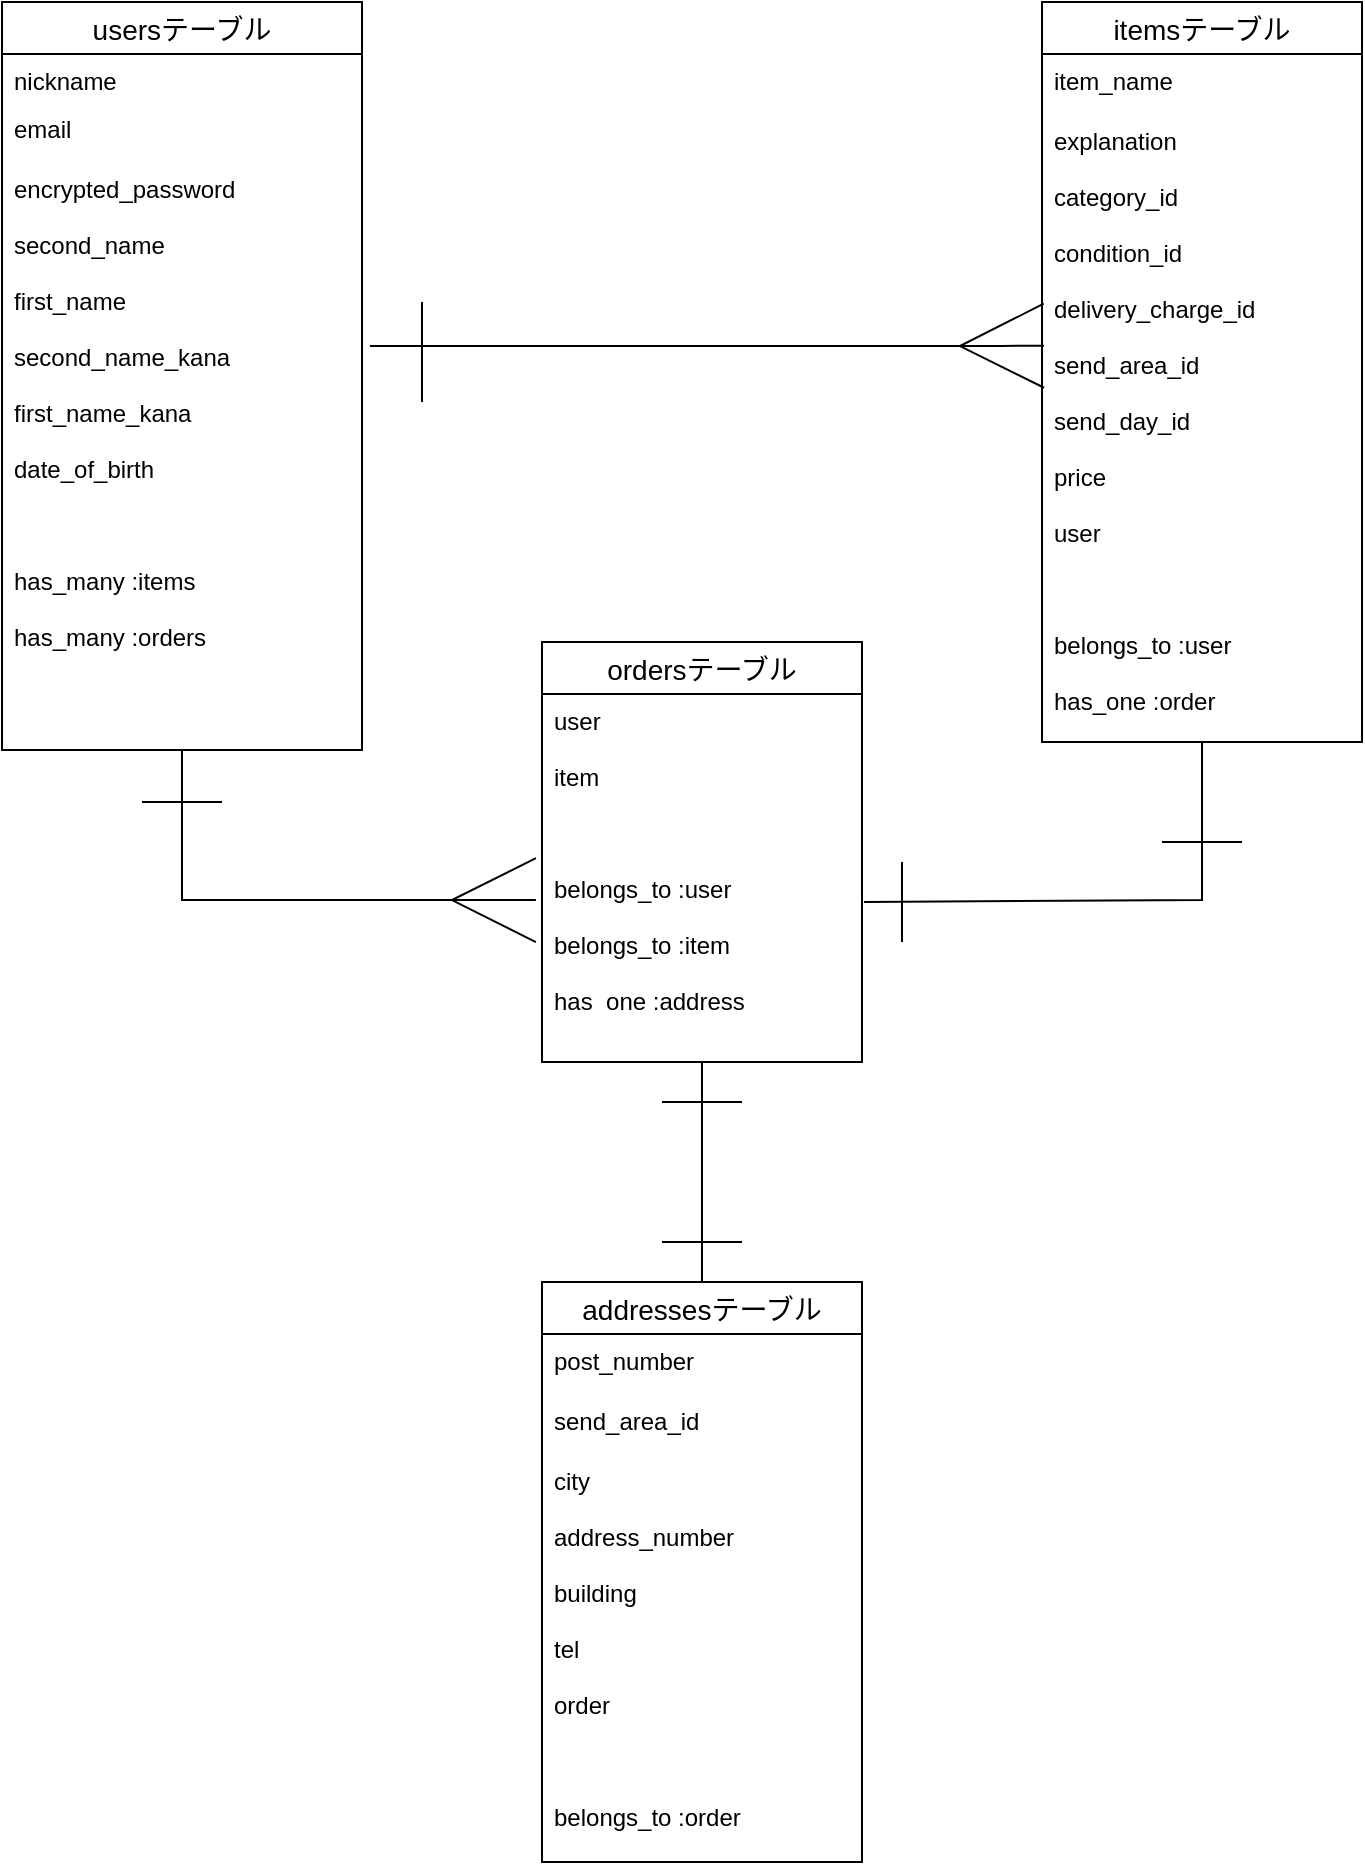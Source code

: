 <mxfile>
    <diagram id="WpBsA7LUiL-zRDa0FyhK" name="ページ1">
        <mxGraphModel dx="766" dy="716" grid="1" gridSize="10" guides="1" tooltips="1" connect="1" arrows="1" fold="1" page="1" pageScale="1" pageWidth="827" pageHeight="1169" math="0" shadow="0">
            <root>
                <mxCell id="0"/>
                <mxCell id="1" parent="0"/>
                <mxCell id="29" style="edgeStyle=none;rounded=0;html=1;entryX=-0.019;entryY=0.669;entryDx=0;entryDy=0;entryPerimeter=0;endArrow=ERmany;endFill=0;endSize=40;" edge="1" parent="1" source="2" target="13">
                    <mxGeometry relative="1" as="geometry">
                        <Array as="points">
                            <mxPoint x="120" y="479"/>
                        </Array>
                    </mxGeometry>
                </mxCell>
                <mxCell id="2" value="usersテーブル" style="swimlane;fontStyle=0;childLayout=stackLayout;horizontal=1;startSize=26;horizontalStack=0;resizeParent=1;resizeParentMax=0;resizeLast=0;collapsible=1;marginBottom=0;align=center;fontSize=14;" parent="1" vertex="1">
                    <mxGeometry x="30" y="30" width="180" height="374" as="geometry">
                        <mxRectangle x="70" y="80" width="120" height="26" as="alternateBounds"/>
                    </mxGeometry>
                </mxCell>
                <mxCell id="3" value="nickname&#10;" style="text;strokeColor=none;fillColor=none;spacingLeft=4;spacingRight=4;overflow=hidden;rotatable=0;points=[[0,0.5],[1,0.5]];portConstraint=eastwest;fontSize=12;" parent="2" vertex="1">
                    <mxGeometry y="26" width="180" height="24" as="geometry"/>
                </mxCell>
                <mxCell id="5" value="email" style="text;strokeColor=none;fillColor=none;spacingLeft=4;spacingRight=4;overflow=hidden;rotatable=0;points=[[0,0.5],[1,0.5]];portConstraint=eastwest;fontSize=12;" parent="2" vertex="1">
                    <mxGeometry y="50" width="180" height="30" as="geometry"/>
                </mxCell>
                <mxCell id="4" value="encrypted_password&#10;&#10;second_name&#10;&#10;first_name&#10;&#10;second_name_kana&#10;&#10;first_name_kana&#10;&#10;date_of_birth&#10;&#10;&#10;&#10;has_many :items&#10;&#10;has_many :orders" style="text;strokeColor=none;fillColor=none;spacingLeft=4;spacingRight=4;overflow=hidden;rotatable=0;points=[[0,0.5],[1,0.5]];portConstraint=eastwest;fontSize=12;" parent="2" vertex="1">
                    <mxGeometry y="80" width="180" height="294" as="geometry"/>
                </mxCell>
                <mxCell id="28" style="edgeStyle=none;html=1;endArrow=none;endFill=0;endSize=40;rounded=0;entryX=1.006;entryY=0.675;entryDx=0;entryDy=0;entryPerimeter=0;" edge="1" parent="1" source="6" target="13">
                    <mxGeometry relative="1" as="geometry">
                        <mxPoint x="470" y="479" as="targetPoint"/>
                        <Array as="points">
                            <mxPoint x="630" y="479"/>
                        </Array>
                    </mxGeometry>
                </mxCell>
                <mxCell id="6" value="itemsテーブル" style="swimlane;fontStyle=0;childLayout=stackLayout;horizontal=1;startSize=26;horizontalStack=0;resizeParent=1;resizeParentMax=0;resizeLast=0;collapsible=1;marginBottom=0;align=center;fontSize=14;" parent="1" vertex="1">
                    <mxGeometry x="550" y="30" width="160" height="370" as="geometry"/>
                </mxCell>
                <mxCell id="8" value="item_name" style="text;strokeColor=none;fillColor=none;spacingLeft=4;spacingRight=4;overflow=hidden;rotatable=0;points=[[0,0.5],[1,0.5]];portConstraint=eastwest;fontSize=12;" parent="6" vertex="1">
                    <mxGeometry y="26" width="160" height="30" as="geometry"/>
                </mxCell>
                <mxCell id="9" value="explanation&#10;&#10;category_id&#10;&#10;condition_id&#10;&#10;delivery_charge_id&#10;&#10;send_area_id&#10;&#10;send_day_id&#10;&#10;price&#10;&#10;user&#10;&#10;&#10;&#10;belongs_to :user&#10;&#10;has_one :order" style="text;strokeColor=none;fillColor=none;spacingLeft=4;spacingRight=4;overflow=hidden;rotatable=0;points=[[0,0.5],[1,0.5]];portConstraint=eastwest;fontSize=12;" parent="6" vertex="1">
                    <mxGeometry y="56" width="160" height="314" as="geometry"/>
                </mxCell>
                <mxCell id="30" style="edgeStyle=none;rounded=0;html=1;entryX=0.5;entryY=0;entryDx=0;entryDy=0;endArrow=none;endFill=0;endSize=40;" edge="1" parent="1" source="10" target="23">
                    <mxGeometry relative="1" as="geometry"/>
                </mxCell>
                <mxCell id="10" value="ordersテーブル" style="swimlane;fontStyle=0;childLayout=stackLayout;horizontal=1;startSize=26;horizontalStack=0;resizeParent=1;resizeParentMax=0;resizeLast=0;collapsible=1;marginBottom=0;align=center;fontSize=14;" parent="1" vertex="1">
                    <mxGeometry x="300" y="350" width="160" height="210" as="geometry"/>
                </mxCell>
                <mxCell id="15" style="edgeStyle=none;html=1;exitX=1.022;exitY=0.313;exitDx=0;exitDy=0;startArrow=none;startFill=0;endArrow=ERmany;endFill=0;targetPerimeterSpacing=0;strokeWidth=1;endSize=40;exitPerimeter=0;entryX=0.006;entryY=0.369;entryDx=0;entryDy=0;entryPerimeter=0;" parent="1" source="4" edge="1" target="9">
                    <mxGeometry relative="1" as="geometry">
                        <mxPoint x="550" y="257" as="targetPoint"/>
                        <Array as="points">
                            <mxPoint x="360" y="202"/>
                            <mxPoint x="490" y="202"/>
                            <mxPoint x="520" y="202"/>
                        </Array>
                    </mxGeometry>
                </mxCell>
                <mxCell id="16" value="" style="endArrow=none;html=1;endSize=40;targetPerimeterSpacing=0;strokeWidth=1;" parent="1" edge="1">
                    <mxGeometry width="50" height="50" relative="1" as="geometry">
                        <mxPoint x="240" y="230" as="sourcePoint"/>
                        <mxPoint x="240" y="180" as="targetPoint"/>
                    </mxGeometry>
                </mxCell>
                <mxCell id="20" value="" style="endArrow=none;html=1;rounded=0;endSize=40;targetPerimeterSpacing=0;strokeWidth=1;" parent="1" edge="1">
                    <mxGeometry width="50" height="50" relative="1" as="geometry">
                        <mxPoint x="650" y="450" as="sourcePoint"/>
                        <mxPoint x="610" y="450" as="targetPoint"/>
                        <Array as="points">
                            <mxPoint x="635" y="450"/>
                        </Array>
                    </mxGeometry>
                </mxCell>
                <mxCell id="21" value="" style="endArrow=none;html=1;rounded=0;endSize=40;targetPerimeterSpacing=0;strokeWidth=1;" parent="1" edge="1">
                    <mxGeometry width="50" height="50" relative="1" as="geometry">
                        <mxPoint x="100" y="430" as="sourcePoint"/>
                        <mxPoint x="140" y="430" as="targetPoint"/>
                        <Array as="points"/>
                    </mxGeometry>
                </mxCell>
                <mxCell id="22" value="" style="endArrow=none;html=1;rounded=0;endSize=40;targetPerimeterSpacing=0;strokeWidth=1;" parent="1" edge="1">
                    <mxGeometry width="50" height="50" relative="1" as="geometry">
                        <mxPoint x="480" y="500" as="sourcePoint"/>
                        <mxPoint x="480" y="460" as="targetPoint"/>
                        <Array as="points"/>
                    </mxGeometry>
                </mxCell>
                <mxCell id="23" value="addressesテーブル" style="swimlane;fontStyle=0;childLayout=stackLayout;horizontal=1;startSize=26;horizontalStack=0;resizeParent=1;resizeParentMax=0;resizeLast=0;collapsible=1;marginBottom=0;align=center;fontSize=14;" vertex="1" parent="1">
                    <mxGeometry x="300" y="670" width="160" height="290" as="geometry"/>
                </mxCell>
                <mxCell id="24" value="post_number" style="text;strokeColor=none;fillColor=none;spacingLeft=4;spacingRight=4;overflow=hidden;rotatable=0;points=[[0,0.5],[1,0.5]];portConstraint=eastwest;fontSize=12;" vertex="1" parent="23">
                    <mxGeometry y="26" width="160" height="30" as="geometry"/>
                </mxCell>
                <mxCell id="25" value="send_area_id" style="text;strokeColor=none;fillColor=none;spacingLeft=4;spacingRight=4;overflow=hidden;rotatable=0;points=[[0,0.5],[1,0.5]];portConstraint=eastwest;fontSize=12;" vertex="1" parent="23">
                    <mxGeometry y="56" width="160" height="30" as="geometry"/>
                </mxCell>
                <mxCell id="26" value="city&#10;&#10;address_number&#10;&#10;building&#10;&#10;tel&#10;&#10;order&#10;&#10;&#10;&#10;belongs_to :order" style="text;strokeColor=none;fillColor=none;spacingLeft=4;spacingRight=4;overflow=hidden;rotatable=0;points=[[0,0.5],[1,0.5]];portConstraint=eastwest;fontSize=12;" vertex="1" parent="23">
                    <mxGeometry y="86" width="160" height="204" as="geometry"/>
                </mxCell>
                <mxCell id="31" value="" style="endArrow=none;html=1;rounded=0;endSize=40;targetPerimeterSpacing=0;strokeWidth=1;" edge="1" parent="1">
                    <mxGeometry width="50" height="50" relative="1" as="geometry">
                        <mxPoint x="360" y="650" as="sourcePoint"/>
                        <mxPoint x="400" y="650" as="targetPoint"/>
                        <Array as="points">
                            <mxPoint x="390" y="650"/>
                        </Array>
                    </mxGeometry>
                </mxCell>
                <mxCell id="32" value="" style="endArrow=none;html=1;rounded=0;endSize=40;targetPerimeterSpacing=0;strokeWidth=1;" edge="1" parent="1">
                    <mxGeometry width="50" height="50" relative="1" as="geometry">
                        <mxPoint x="360" y="580" as="sourcePoint"/>
                        <mxPoint x="400" y="580" as="targetPoint"/>
                        <Array as="points">
                            <mxPoint x="390" y="580"/>
                        </Array>
                    </mxGeometry>
                </mxCell>
                <mxCell id="13" value="user&#10;&#10;item&#10;&#10;&#10;&#10;belongs_to :user&#10;&#10;belongs_to :item&#10;&#10;has_one :address" style="text;strokeColor=none;fillColor=none;spacingLeft=4;spacingRight=4;overflow=hidden;rotatable=0;points=[[0,0.5],[1,0.5]];portConstraint=eastwest;fontSize=12;" parent="1" vertex="1">
                    <mxGeometry x="300" y="376" width="160" height="154" as="geometry"/>
                </mxCell>
            </root>
        </mxGraphModel>
    </diagram>
</mxfile>